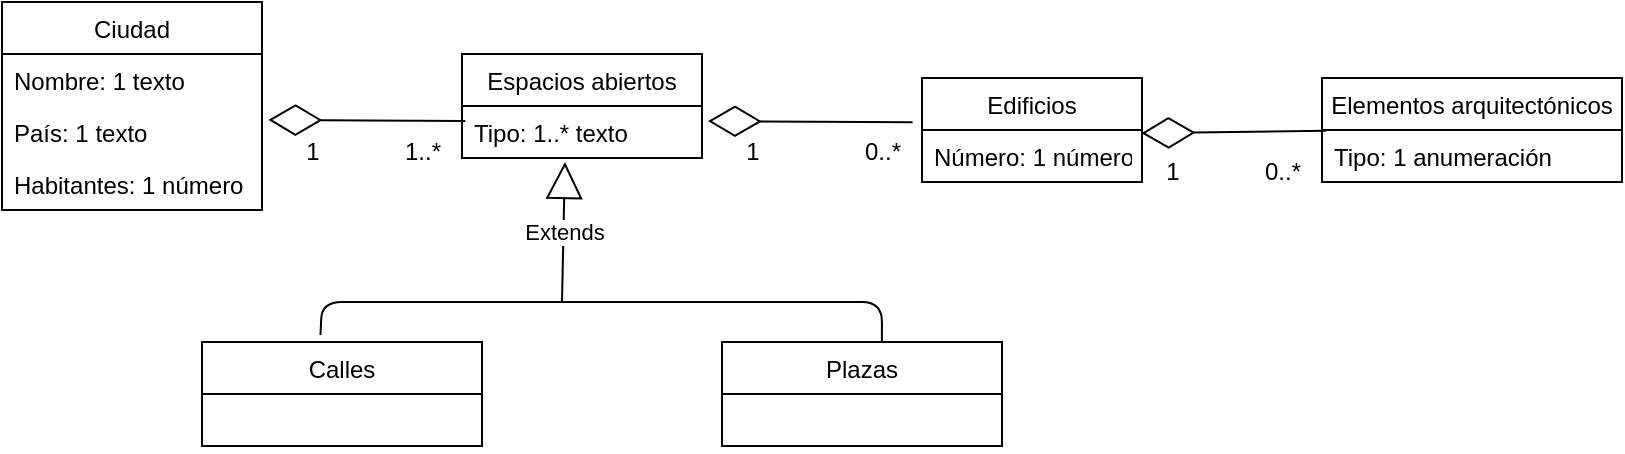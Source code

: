 <mxfile>
    <diagram id="3wHVnz-c0ruy-jBaOxVS" name="Página-1">
        <mxGraphModel dx="882" dy="475" grid="1" gridSize="10" guides="1" tooltips="1" connect="1" arrows="1" fold="1" page="1" pageScale="1" pageWidth="827" pageHeight="1169" math="0" shadow="0">
            <root>
                <mxCell id="0"/>
                <mxCell id="1" parent="0"/>
                <mxCell id="2" value="Ciudad" style="swimlane;fontStyle=0;childLayout=stackLayout;horizontal=1;startSize=26;fillColor=none;horizontalStack=0;resizeParent=1;resizeParentMax=0;resizeLast=0;collapsible=1;marginBottom=0;" vertex="1" parent="1">
                    <mxGeometry x="10" y="40" width="130" height="104" as="geometry"/>
                </mxCell>
                <mxCell id="3" value="Nombre: 1 texto" style="text;strokeColor=none;fillColor=none;align=left;verticalAlign=top;spacingLeft=4;spacingRight=4;overflow=hidden;rotatable=0;points=[[0,0.5],[1,0.5]];portConstraint=eastwest;" vertex="1" parent="2">
                    <mxGeometry y="26" width="130" height="26" as="geometry"/>
                </mxCell>
                <mxCell id="4" value="País: 1 texto" style="text;strokeColor=none;fillColor=none;align=left;verticalAlign=top;spacingLeft=4;spacingRight=4;overflow=hidden;rotatable=0;points=[[0,0.5],[1,0.5]];portConstraint=eastwest;" vertex="1" parent="2">
                    <mxGeometry y="52" width="130" height="26" as="geometry"/>
                </mxCell>
                <mxCell id="5" value="Habitantes: 1 número" style="text;strokeColor=none;fillColor=none;align=left;verticalAlign=top;spacingLeft=4;spacingRight=4;overflow=hidden;rotatable=0;points=[[0,0.5],[1,0.5]];portConstraint=eastwest;" vertex="1" parent="2">
                    <mxGeometry y="78" width="130" height="26" as="geometry"/>
                </mxCell>
                <mxCell id="6" value="" style="endArrow=diamondThin;endFill=0;endSize=24;html=1;entryX=1.025;entryY=0.267;entryDx=0;entryDy=0;entryPerimeter=0;exitX=1.041;exitY=-0.015;exitDx=0;exitDy=0;exitPerimeter=0;" edge="1" parent="1" source="12" target="4">
                    <mxGeometry width="160" relative="1" as="geometry">
                        <mxPoint x="320" y="100" as="sourcePoint"/>
                        <mxPoint x="510" y="260" as="targetPoint"/>
                    </mxGeometry>
                </mxCell>
                <mxCell id="7" value="Espacios abiertos" style="swimlane;fontStyle=0;childLayout=stackLayout;horizontal=1;startSize=26;fillColor=none;horizontalStack=0;resizeParent=1;resizeParentMax=0;resizeLast=0;collapsible=1;marginBottom=0;" vertex="1" parent="1">
                    <mxGeometry x="240" y="66" width="120" height="52" as="geometry"/>
                </mxCell>
                <mxCell id="10" value="Tipo: 1..* texto" style="text;strokeColor=none;fillColor=none;align=left;verticalAlign=top;spacingLeft=4;spacingRight=4;overflow=hidden;rotatable=0;points=[[0,0.5],[1,0.5]];portConstraint=eastwest;" vertex="1" parent="7">
                    <mxGeometry y="26" width="120" height="26" as="geometry"/>
                </mxCell>
                <mxCell id="11" value="1" style="text;html=1;align=center;verticalAlign=middle;resizable=0;points=[];autosize=1;strokeColor=none;fillColor=none;" vertex="1" parent="1">
                    <mxGeometry x="150" y="100" width="30" height="30" as="geometry"/>
                </mxCell>
                <mxCell id="12" value="1..*" style="text;html=1;align=center;verticalAlign=middle;resizable=0;points=[];autosize=1;strokeColor=none;fillColor=none;" vertex="1" parent="1">
                    <mxGeometry x="200" y="100" width="40" height="30" as="geometry"/>
                </mxCell>
                <mxCell id="13" value="Plazas" style="swimlane;fontStyle=0;childLayout=stackLayout;horizontal=1;startSize=26;fillColor=none;horizontalStack=0;resizeParent=1;resizeParentMax=0;resizeLast=0;collapsible=1;marginBottom=0;" vertex="1" parent="1">
                    <mxGeometry x="370" y="210" width="140" height="52" as="geometry"/>
                </mxCell>
                <mxCell id="14" value=" " style="text;strokeColor=none;fillColor=none;align=left;verticalAlign=top;spacingLeft=4;spacingRight=4;overflow=hidden;rotatable=0;points=[[0,0.5],[1,0.5]];portConstraint=eastwest;" vertex="1" parent="13">
                    <mxGeometry y="26" width="140" height="26" as="geometry"/>
                </mxCell>
                <mxCell id="17" value="Calles" style="swimlane;fontStyle=0;childLayout=stackLayout;horizontal=1;startSize=26;fillColor=none;horizontalStack=0;resizeParent=1;resizeParentMax=0;resizeLast=0;collapsible=1;marginBottom=0;" vertex="1" parent="1">
                    <mxGeometry x="110" y="210" width="140" height="52" as="geometry"/>
                </mxCell>
                <mxCell id="19" value="  " style="text;strokeColor=none;fillColor=none;align=left;verticalAlign=top;spacingLeft=4;spacingRight=4;overflow=hidden;rotatable=0;points=[[0,0.5],[1,0.5]];portConstraint=eastwest;" vertex="1" parent="17">
                    <mxGeometry y="26" width="140" height="26" as="geometry"/>
                </mxCell>
                <mxCell id="21" value="" style="endArrow=none;html=1;exitX=0.423;exitY=-0.067;exitDx=0;exitDy=0;exitPerimeter=0;entryX=0.571;entryY=0;entryDx=0;entryDy=0;entryPerimeter=0;" edge="1" parent="1" source="17" target="13">
                    <mxGeometry width="50" height="50" relative="1" as="geometry">
                        <mxPoint x="330" y="230" as="sourcePoint"/>
                        <mxPoint x="380" y="180" as="targetPoint"/>
                        <Array as="points">
                            <mxPoint x="170" y="190"/>
                            <mxPoint x="310" y="190"/>
                            <mxPoint x="450" y="190"/>
                        </Array>
                    </mxGeometry>
                </mxCell>
                <mxCell id="22" value="Extends" style="endArrow=block;endSize=16;endFill=0;html=1;entryX=0.429;entryY=1.077;entryDx=0;entryDy=0;entryPerimeter=0;" edge="1" parent="1" target="10">
                    <mxGeometry width="160" relative="1" as="geometry">
                        <mxPoint x="290" y="190" as="sourcePoint"/>
                        <mxPoint x="510" y="200" as="targetPoint"/>
                    </mxGeometry>
                </mxCell>
                <mxCell id="23" value="" style="endArrow=diamondThin;endFill=0;endSize=24;html=1;entryX=1.025;entryY=0.29;entryDx=0;entryDy=0;entryPerimeter=0;exitX=0.882;exitY=0.005;exitDx=0;exitDy=0;exitPerimeter=0;" edge="1" parent="1" source="29" target="10">
                    <mxGeometry width="160" relative="1" as="geometry">
                        <mxPoint x="610" y="100" as="sourcePoint"/>
                        <mxPoint x="510" y="80" as="targetPoint"/>
                    </mxGeometry>
                </mxCell>
                <mxCell id="24" value="Edificios" style="swimlane;fontStyle=0;childLayout=stackLayout;horizontal=1;startSize=26;fillColor=none;horizontalStack=0;resizeParent=1;resizeParentMax=0;resizeLast=0;collapsible=1;marginBottom=0;" vertex="1" parent="1">
                    <mxGeometry x="470" y="78" width="110" height="52" as="geometry"/>
                </mxCell>
                <mxCell id="26" value="Número: 1 número" style="text;strokeColor=none;fillColor=none;align=left;verticalAlign=top;spacingLeft=4;spacingRight=4;overflow=hidden;rotatable=0;points=[[0,0.5],[1,0.5]];portConstraint=eastwest;" vertex="1" parent="24">
                    <mxGeometry y="26" width="110" height="26" as="geometry"/>
                </mxCell>
                <mxCell id="28" value="1" style="text;html=1;align=center;verticalAlign=middle;resizable=0;points=[];autosize=1;strokeColor=none;fillColor=none;" vertex="1" parent="1">
                    <mxGeometry x="370" y="100" width="30" height="30" as="geometry"/>
                </mxCell>
                <mxCell id="29" value="0..*" style="text;html=1;align=center;verticalAlign=middle;resizable=0;points=[];autosize=1;strokeColor=none;fillColor=none;" vertex="1" parent="1">
                    <mxGeometry x="430" y="100" width="40" height="30" as="geometry"/>
                </mxCell>
                <mxCell id="36" value="Elementos arquitectónicos" style="swimlane;fontStyle=0;childLayout=stackLayout;horizontal=1;startSize=26;fillColor=none;horizontalStack=0;resizeParent=1;resizeParentMax=0;resizeLast=0;collapsible=1;marginBottom=0;" vertex="1" parent="1">
                    <mxGeometry x="670" y="78" width="150" height="52" as="geometry"/>
                </mxCell>
                <mxCell id="38" value="Tipo: 1 anumeración" style="text;strokeColor=none;fillColor=none;align=left;verticalAlign=top;spacingLeft=4;spacingRight=4;overflow=hidden;rotatable=0;points=[[0,0.5],[1,0.5]];portConstraint=eastwest;" vertex="1" parent="36">
                    <mxGeometry y="26" width="150" height="26" as="geometry"/>
                </mxCell>
                <mxCell id="40" value="" style="endArrow=diamondThin;endFill=0;endSize=24;html=1;entryX=0.998;entryY=0.062;entryDx=0;entryDy=0;entryPerimeter=0;exitX=0.013;exitY=0.015;exitDx=0;exitDy=0;exitPerimeter=0;" edge="1" parent="1" source="38" target="26">
                    <mxGeometry width="160" relative="1" as="geometry">
                        <mxPoint x="350" y="80" as="sourcePoint"/>
                        <mxPoint x="510" y="80" as="targetPoint"/>
                    </mxGeometry>
                </mxCell>
                <mxCell id="41" value="1" style="text;html=1;align=center;verticalAlign=middle;resizable=0;points=[];autosize=1;strokeColor=none;fillColor=none;" vertex="1" parent="1">
                    <mxGeometry x="580" y="110" width="30" height="30" as="geometry"/>
                </mxCell>
                <mxCell id="42" value="0..*" style="text;html=1;align=center;verticalAlign=middle;resizable=0;points=[];autosize=1;strokeColor=none;fillColor=none;" vertex="1" parent="1">
                    <mxGeometry x="630" y="110" width="40" height="30" as="geometry"/>
                </mxCell>
            </root>
        </mxGraphModel>
    </diagram>
</mxfile>
